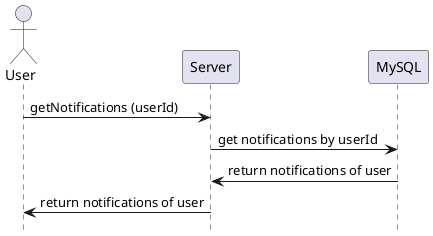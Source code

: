 @startuml view-transactions-history
hide footbox
actor "User"
"User" -> "Server": getNotifications (userId)
"Server" -> "MySQL": get notifications by userId
"MySQL" -> "Server": return notifications of user
"Server" -> "User": return notifications of user
@enduml